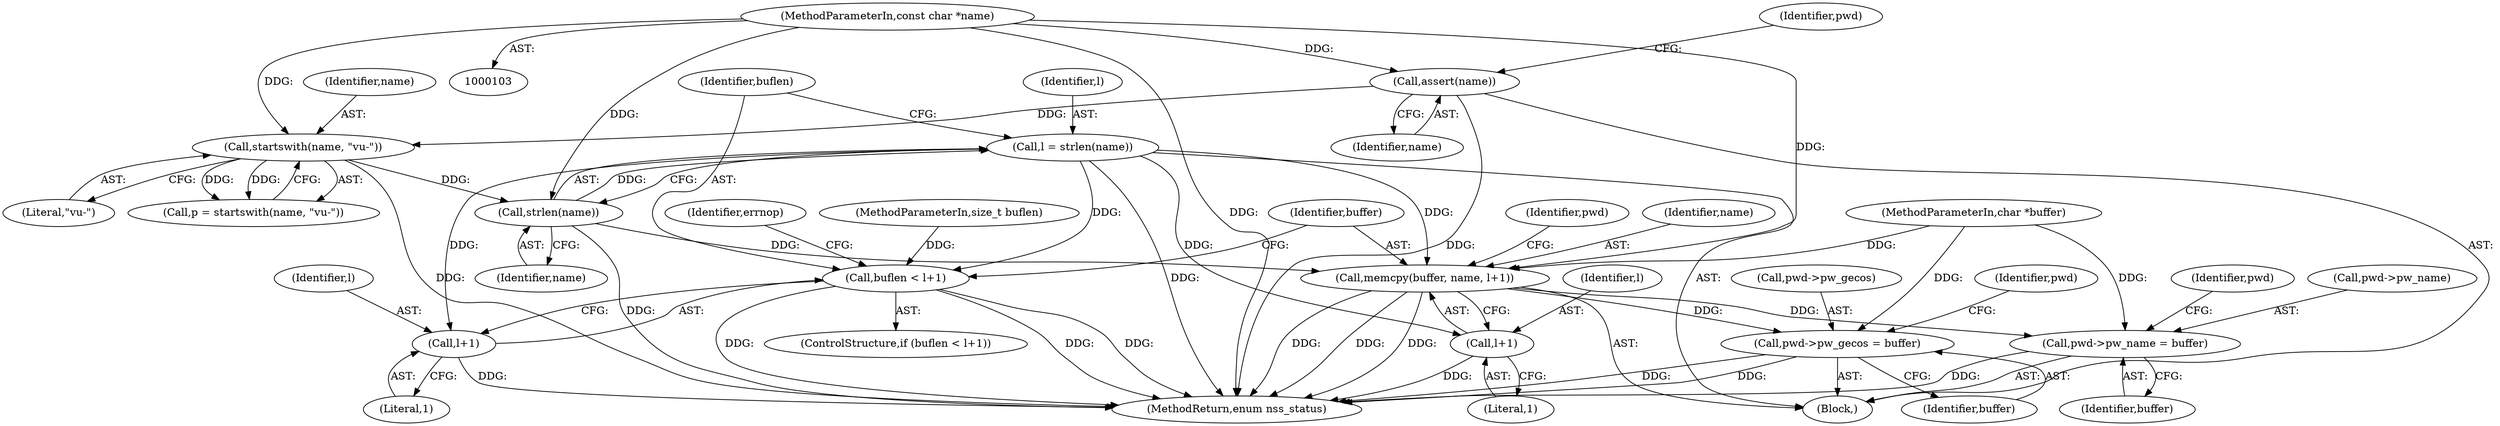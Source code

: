 digraph "0_systemd_cb31827d62066a04b02111df3052949fda4b6888_0@API" {
"1000240" [label="(Call,l = strlen(name))"];
"1000242" [label="(Call,strlen(name))"];
"1000135" [label="(Call,startswith(name, \"vu-\"))"];
"1000129" [label="(Call,assert(name))"];
"1000104" [label="(MethodParameterIn,const char *name)"];
"1000245" [label="(Call,buflen < l+1)"];
"1000247" [label="(Call,l+1)"];
"1000257" [label="(Call,memcpy(buffer, name, l+1))"];
"1000263" [label="(Call,pwd->pw_name = buffer)"];
"1000278" [label="(Call,pwd->pw_gecos = buffer)"];
"1000260" [label="(Call,l+1)"];
"1000137" [label="(Literal,\"vu-\")"];
"1000109" [label="(Block,)"];
"1000261" [label="(Identifier,l)"];
"1000265" [label="(Identifier,pwd)"];
"1000258" [label="(Identifier,buffer)"];
"1000253" [label="(Identifier,errnop)"];
"1000129" [label="(Call,assert(name))"];
"1000241" [label="(Identifier,l)"];
"1000243" [label="(Identifier,name)"];
"1000282" [label="(Identifier,buffer)"];
"1000270" [label="(Identifier,pwd)"];
"1000242" [label="(Call,strlen(name))"];
"1000257" [label="(Call,memcpy(buffer, name, l+1))"];
"1000107" [label="(MethodParameterIn,size_t buflen)"];
"1000264" [label="(Call,pwd->pw_name)"];
"1000262" [label="(Literal,1)"];
"1000245" [label="(Call,buflen < l+1)"];
"1000136" [label="(Identifier,name)"];
"1000260" [label="(Call,l+1)"];
"1000249" [label="(Literal,1)"];
"1000132" [label="(Identifier,pwd)"];
"1000104" [label="(MethodParameterIn,const char *name)"];
"1000247" [label="(Call,l+1)"];
"1000278" [label="(Call,pwd->pw_gecos = buffer)"];
"1000267" [label="(Identifier,buffer)"];
"1000106" [label="(MethodParameterIn,char *buffer)"];
"1000133" [label="(Call,p = startswith(name, \"vu-\"))"];
"1000263" [label="(Call,pwd->pw_name = buffer)"];
"1000279" [label="(Call,pwd->pw_gecos)"];
"1000259" [label="(Identifier,name)"];
"1000246" [label="(Identifier,buflen)"];
"1000240" [label="(Call,l = strlen(name))"];
"1000135" [label="(Call,startswith(name, \"vu-\"))"];
"1000244" [label="(ControlStructure,if (buflen < l+1))"];
"1000325" [label="(MethodReturn,enum nss_status)"];
"1000285" [label="(Identifier,pwd)"];
"1000248" [label="(Identifier,l)"];
"1000130" [label="(Identifier,name)"];
"1000240" -> "1000109"  [label="AST: "];
"1000240" -> "1000242"  [label="CFG: "];
"1000241" -> "1000240"  [label="AST: "];
"1000242" -> "1000240"  [label="AST: "];
"1000246" -> "1000240"  [label="CFG: "];
"1000240" -> "1000325"  [label="DDG: "];
"1000242" -> "1000240"  [label="DDG: "];
"1000240" -> "1000245"  [label="DDG: "];
"1000240" -> "1000247"  [label="DDG: "];
"1000240" -> "1000257"  [label="DDG: "];
"1000240" -> "1000260"  [label="DDG: "];
"1000242" -> "1000243"  [label="CFG: "];
"1000243" -> "1000242"  [label="AST: "];
"1000242" -> "1000325"  [label="DDG: "];
"1000135" -> "1000242"  [label="DDG: "];
"1000104" -> "1000242"  [label="DDG: "];
"1000242" -> "1000257"  [label="DDG: "];
"1000135" -> "1000133"  [label="AST: "];
"1000135" -> "1000137"  [label="CFG: "];
"1000136" -> "1000135"  [label="AST: "];
"1000137" -> "1000135"  [label="AST: "];
"1000133" -> "1000135"  [label="CFG: "];
"1000135" -> "1000325"  [label="DDG: "];
"1000135" -> "1000133"  [label="DDG: "];
"1000135" -> "1000133"  [label="DDG: "];
"1000129" -> "1000135"  [label="DDG: "];
"1000104" -> "1000135"  [label="DDG: "];
"1000129" -> "1000109"  [label="AST: "];
"1000129" -> "1000130"  [label="CFG: "];
"1000130" -> "1000129"  [label="AST: "];
"1000132" -> "1000129"  [label="CFG: "];
"1000129" -> "1000325"  [label="DDG: "];
"1000104" -> "1000129"  [label="DDG: "];
"1000104" -> "1000103"  [label="AST: "];
"1000104" -> "1000325"  [label="DDG: "];
"1000104" -> "1000257"  [label="DDG: "];
"1000245" -> "1000244"  [label="AST: "];
"1000245" -> "1000247"  [label="CFG: "];
"1000246" -> "1000245"  [label="AST: "];
"1000247" -> "1000245"  [label="AST: "];
"1000253" -> "1000245"  [label="CFG: "];
"1000258" -> "1000245"  [label="CFG: "];
"1000245" -> "1000325"  [label="DDG: "];
"1000245" -> "1000325"  [label="DDG: "];
"1000245" -> "1000325"  [label="DDG: "];
"1000107" -> "1000245"  [label="DDG: "];
"1000247" -> "1000249"  [label="CFG: "];
"1000248" -> "1000247"  [label="AST: "];
"1000249" -> "1000247"  [label="AST: "];
"1000247" -> "1000325"  [label="DDG: "];
"1000257" -> "1000109"  [label="AST: "];
"1000257" -> "1000260"  [label="CFG: "];
"1000258" -> "1000257"  [label="AST: "];
"1000259" -> "1000257"  [label="AST: "];
"1000260" -> "1000257"  [label="AST: "];
"1000265" -> "1000257"  [label="CFG: "];
"1000257" -> "1000325"  [label="DDG: "];
"1000257" -> "1000325"  [label="DDG: "];
"1000257" -> "1000325"  [label="DDG: "];
"1000106" -> "1000257"  [label="DDG: "];
"1000257" -> "1000263"  [label="DDG: "];
"1000257" -> "1000278"  [label="DDG: "];
"1000263" -> "1000109"  [label="AST: "];
"1000263" -> "1000267"  [label="CFG: "];
"1000264" -> "1000263"  [label="AST: "];
"1000267" -> "1000263"  [label="AST: "];
"1000270" -> "1000263"  [label="CFG: "];
"1000263" -> "1000325"  [label="DDG: "];
"1000106" -> "1000263"  [label="DDG: "];
"1000278" -> "1000109"  [label="AST: "];
"1000278" -> "1000282"  [label="CFG: "];
"1000279" -> "1000278"  [label="AST: "];
"1000282" -> "1000278"  [label="AST: "];
"1000285" -> "1000278"  [label="CFG: "];
"1000278" -> "1000325"  [label="DDG: "];
"1000278" -> "1000325"  [label="DDG: "];
"1000106" -> "1000278"  [label="DDG: "];
"1000260" -> "1000262"  [label="CFG: "];
"1000261" -> "1000260"  [label="AST: "];
"1000262" -> "1000260"  [label="AST: "];
"1000260" -> "1000325"  [label="DDG: "];
}
